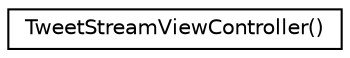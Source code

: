 digraph G
{
  edge [fontname="Helvetica",fontsize="10",labelfontname="Helvetica",labelfontsize="10"];
  node [fontname="Helvetica",fontsize="10",shape=record];
  rankdir="LR";
  Node1 [label="TweetStreamViewController()",height=0.2,width=0.4,color="black", fillcolor="white", style="filled",URL="$interface_tweet_stream_view_controller_07_08.html"];
}
